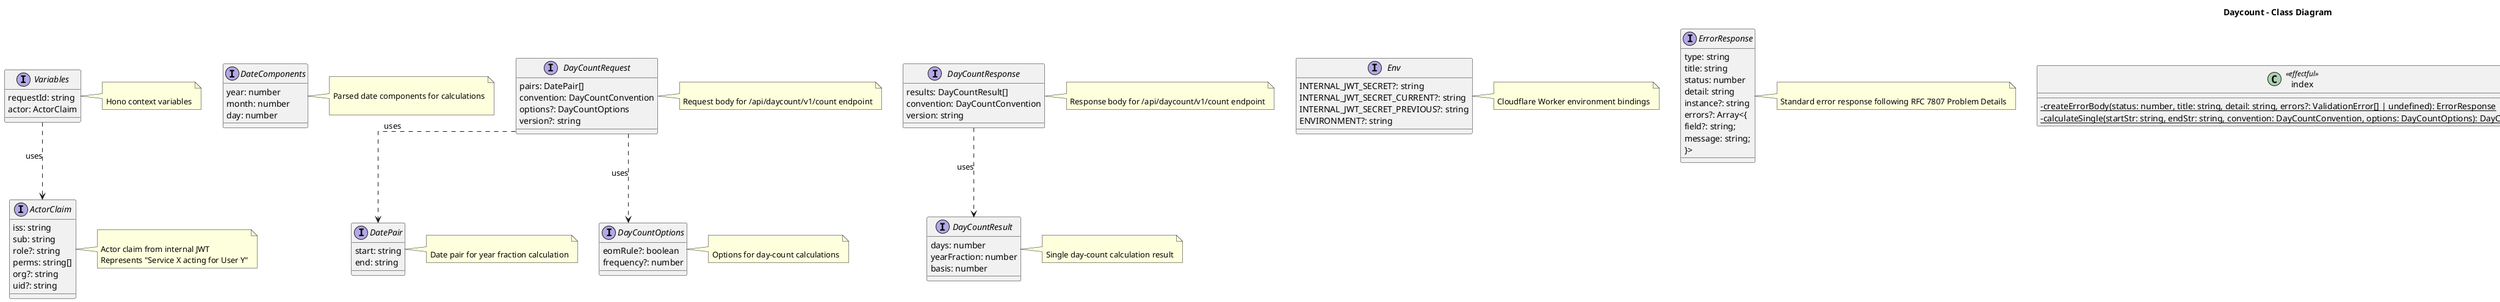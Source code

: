 @startuml
title Daycount - Class Diagram

skinparam classAttributeIconSize 0
skinparam linetype ortho

interface ActorClaim {
  iss: string
  sub: string
  role?: string
  perms: string[]
  org?: string
  uid?: string
}
note right of ActorClaim
  
Actor claim from internal JWT
Represents "Service X acting for User Y"
end note

interface DateComponents {
  year: number
  month: number
  day: number
}
note right of DateComponents
  
Parsed date components for calculations

end note

interface DatePair {
  start: string
  end: string
}
note right of DatePair
  
Date pair for year fraction calculation
end note

interface DayCountOptions {
  eomRule?: boolean
  frequency?: number
}
note right of DayCountOptions
  
Options for day-count calculations
end note

interface DayCountRequest {
  pairs: DatePair[]
  convention: DayCountConvention
  options?: DayCountOptions
  version?: string
}
note right of DayCountRequest
  
Request body for /api/daycount/v1/count endpoint
end note

interface DayCountResponse {
  results: DayCountResult[]
  convention: DayCountConvention
  version: string
}
note right of DayCountResponse
  
Response body for /api/daycount/v1/count endpoint
end note

interface DayCountResult {
  days: number
  yearFraction: number
  basis: number
}
note right of DayCountResult
  
Single day-count calculation result
end note

interface Env {
  INTERNAL_JWT_SECRET?: string
  INTERNAL_JWT_SECRET_CURRENT?: string
  INTERNAL_JWT_SECRET_PREVIOUS?: string
  ENVIRONMENT?: string
}
note right of Env
  
Cloudflare Worker environment bindings
end note

interface ErrorResponse {
  type: string
  title: string
  status: number
  detail: string
  instance?: string
  errors?: Array<{
    field?: string;
    message: string;
  }>
}
note right of ErrorResponse
  
Standard error response following RFC 7807 Problem Details
end note

class index <<effectful>> {
  -{static} createErrorBody(status: number, title: string, detail: string, errors?: ValidationError[] | undefined): ErrorResponse
  -{static} calculateSingle(startStr: string, endStr: string, convention: DayCountConvention, options: DayCountOptions): DayCountResult
}
note right of index
  Module: index
  
  Stereotype: <<effectful>>
end note

class logger <<effectful>> {
  +{static} createLogger(): Logger
}
note right of logger
  Module: logger
  
  Stereotype: <<effectful>>
end note

class scopes <<effectful>> {
  +{static} requireScopes(requiredScopes: string[]): (c: Context<any, any, {}>, next: Next) => Promise<void>
  +{static} requireAnyScope(allowedScopes: string[]): (c: Context<any, any, {}>, next: Next) => Promise<void>
  +{static} requireRole(allowedRoles: string[]): (c: Context<any, any, {}>, next: Next) => Promise<void>
}
note right of scopes
  Module: scopes
  
  Stereotype: <<effectful>>
end note

class utils <<effectful>> {
  +{static} parseDate(dateString: string): DateComponents
  +{static} isLeapYear(year: number): boolean
  +{static} actualDaysBetween(start: DateComponents, end: DateComponents): number
  +{static} daysInMonth(year: number, month: number): number
  +{static} isEndOfMonth(date: DateComponents): boolean
  +{static} validateDateOrder(start: DateComponents, end: DateComponents): void
}
note right of utils
  Module: utils
  
  Stereotype: <<effectful>>
end note

interface ValidationError {
  field: string
  message: string
}
note right of ValidationError
  
Validation error with field context
end note

class validators <<pure>> {
  +{static} normalizeConvention(convention: string): DayCountConvention
  +{static} validateRequest(body: unknown): ValidationError | null
}
note right of validators
  Module: validators
  
  Stereotype: <<pure>>
end note

interface Variables {
  requestId: string
  actor: ActorClaim
}
note right of Variables
  
Hono context variables
end note

' Relationships
DayCountRequest ..> DatePair : uses
DayCountRequest ..> DayCountOptions : uses
DayCountResponse ..> DayCountResult : uses
Variables ..> ActorClaim : uses

@enduml